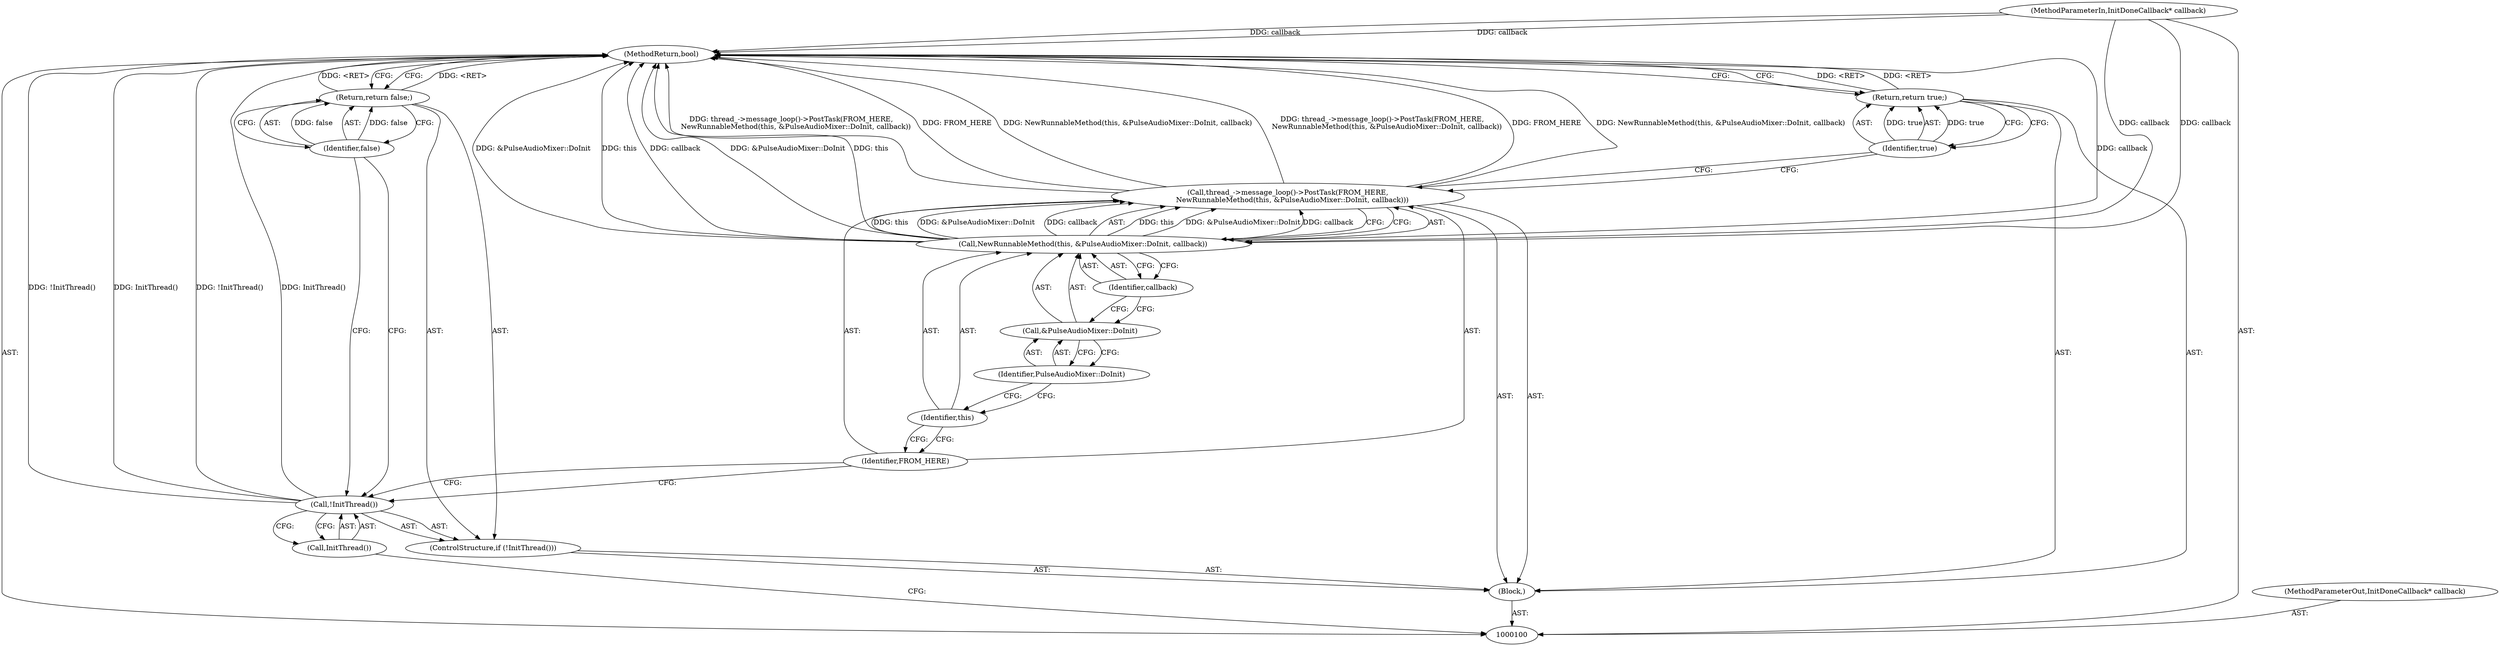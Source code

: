 digraph "1_Chrome_51dfe5e3b332bcea02fb4d4c7493ae841106dd9b_18" {
"1000117" [label="(MethodReturn,bool)"];
"1000101" [label="(MethodParameterIn,InitDoneCallback* callback)"];
"1000145" [label="(MethodParameterOut,InitDoneCallback* callback)"];
"1000102" [label="(Block,)"];
"1000103" [label="(ControlStructure,if (!InitThread()))"];
"1000104" [label="(Call,!InitThread())"];
"1000105" [label="(Call,InitThread())"];
"1000107" [label="(Identifier,false)"];
"1000106" [label="(Return,return false;)"];
"1000108" [label="(Call,thread_->message_loop()->PostTask(FROM_HERE,\n    NewRunnableMethod(this, &PulseAudioMixer::DoInit, callback)))"];
"1000109" [label="(Identifier,FROM_HERE)"];
"1000111" [label="(Identifier,this)"];
"1000112" [label="(Call,&PulseAudioMixer::DoInit)"];
"1000113" [label="(Identifier,PulseAudioMixer::DoInit)"];
"1000110" [label="(Call,NewRunnableMethod(this, &PulseAudioMixer::DoInit, callback))"];
"1000114" [label="(Identifier,callback)"];
"1000115" [label="(Return,return true;)"];
"1000116" [label="(Identifier,true)"];
"1000117" -> "1000100"  [label="AST: "];
"1000117" -> "1000106"  [label="CFG: "];
"1000117" -> "1000115"  [label="CFG: "];
"1000106" -> "1000117"  [label="DDG: <RET>"];
"1000108" -> "1000117"  [label="DDG: thread_->message_loop()->PostTask(FROM_HERE,\n    NewRunnableMethod(this, &PulseAudioMixer::DoInit, callback))"];
"1000108" -> "1000117"  [label="DDG: FROM_HERE"];
"1000108" -> "1000117"  [label="DDG: NewRunnableMethod(this, &PulseAudioMixer::DoInit, callback)"];
"1000104" -> "1000117"  [label="DDG: !InitThread()"];
"1000104" -> "1000117"  [label="DDG: InitThread()"];
"1000110" -> "1000117"  [label="DDG: callback"];
"1000110" -> "1000117"  [label="DDG: &PulseAudioMixer::DoInit"];
"1000110" -> "1000117"  [label="DDG: this"];
"1000101" -> "1000117"  [label="DDG: callback"];
"1000115" -> "1000117"  [label="DDG: <RET>"];
"1000101" -> "1000100"  [label="AST: "];
"1000101" -> "1000117"  [label="DDG: callback"];
"1000101" -> "1000110"  [label="DDG: callback"];
"1000145" -> "1000100"  [label="AST: "];
"1000102" -> "1000100"  [label="AST: "];
"1000103" -> "1000102"  [label="AST: "];
"1000108" -> "1000102"  [label="AST: "];
"1000115" -> "1000102"  [label="AST: "];
"1000103" -> "1000102"  [label="AST: "];
"1000104" -> "1000103"  [label="AST: "];
"1000106" -> "1000103"  [label="AST: "];
"1000104" -> "1000103"  [label="AST: "];
"1000104" -> "1000105"  [label="CFG: "];
"1000105" -> "1000104"  [label="AST: "];
"1000107" -> "1000104"  [label="CFG: "];
"1000109" -> "1000104"  [label="CFG: "];
"1000104" -> "1000117"  [label="DDG: !InitThread()"];
"1000104" -> "1000117"  [label="DDG: InitThread()"];
"1000105" -> "1000104"  [label="AST: "];
"1000105" -> "1000100"  [label="CFG: "];
"1000104" -> "1000105"  [label="CFG: "];
"1000107" -> "1000106"  [label="AST: "];
"1000107" -> "1000104"  [label="CFG: "];
"1000106" -> "1000107"  [label="CFG: "];
"1000107" -> "1000106"  [label="DDG: false"];
"1000106" -> "1000103"  [label="AST: "];
"1000106" -> "1000107"  [label="CFG: "];
"1000107" -> "1000106"  [label="AST: "];
"1000117" -> "1000106"  [label="CFG: "];
"1000106" -> "1000117"  [label="DDG: <RET>"];
"1000107" -> "1000106"  [label="DDG: false"];
"1000108" -> "1000102"  [label="AST: "];
"1000108" -> "1000110"  [label="CFG: "];
"1000109" -> "1000108"  [label="AST: "];
"1000110" -> "1000108"  [label="AST: "];
"1000116" -> "1000108"  [label="CFG: "];
"1000108" -> "1000117"  [label="DDG: thread_->message_loop()->PostTask(FROM_HERE,\n    NewRunnableMethod(this, &PulseAudioMixer::DoInit, callback))"];
"1000108" -> "1000117"  [label="DDG: FROM_HERE"];
"1000108" -> "1000117"  [label="DDG: NewRunnableMethod(this, &PulseAudioMixer::DoInit, callback)"];
"1000110" -> "1000108"  [label="DDG: this"];
"1000110" -> "1000108"  [label="DDG: &PulseAudioMixer::DoInit"];
"1000110" -> "1000108"  [label="DDG: callback"];
"1000109" -> "1000108"  [label="AST: "];
"1000109" -> "1000104"  [label="CFG: "];
"1000111" -> "1000109"  [label="CFG: "];
"1000111" -> "1000110"  [label="AST: "];
"1000111" -> "1000109"  [label="CFG: "];
"1000113" -> "1000111"  [label="CFG: "];
"1000112" -> "1000110"  [label="AST: "];
"1000112" -> "1000113"  [label="CFG: "];
"1000113" -> "1000112"  [label="AST: "];
"1000114" -> "1000112"  [label="CFG: "];
"1000113" -> "1000112"  [label="AST: "];
"1000113" -> "1000111"  [label="CFG: "];
"1000112" -> "1000113"  [label="CFG: "];
"1000110" -> "1000108"  [label="AST: "];
"1000110" -> "1000114"  [label="CFG: "];
"1000111" -> "1000110"  [label="AST: "];
"1000112" -> "1000110"  [label="AST: "];
"1000114" -> "1000110"  [label="AST: "];
"1000108" -> "1000110"  [label="CFG: "];
"1000110" -> "1000117"  [label="DDG: callback"];
"1000110" -> "1000117"  [label="DDG: &PulseAudioMixer::DoInit"];
"1000110" -> "1000117"  [label="DDG: this"];
"1000110" -> "1000108"  [label="DDG: this"];
"1000110" -> "1000108"  [label="DDG: &PulseAudioMixer::DoInit"];
"1000110" -> "1000108"  [label="DDG: callback"];
"1000101" -> "1000110"  [label="DDG: callback"];
"1000114" -> "1000110"  [label="AST: "];
"1000114" -> "1000112"  [label="CFG: "];
"1000110" -> "1000114"  [label="CFG: "];
"1000115" -> "1000102"  [label="AST: "];
"1000115" -> "1000116"  [label="CFG: "];
"1000116" -> "1000115"  [label="AST: "];
"1000117" -> "1000115"  [label="CFG: "];
"1000115" -> "1000117"  [label="DDG: <RET>"];
"1000116" -> "1000115"  [label="DDG: true"];
"1000116" -> "1000115"  [label="AST: "];
"1000116" -> "1000108"  [label="CFG: "];
"1000115" -> "1000116"  [label="CFG: "];
"1000116" -> "1000115"  [label="DDG: true"];
}
